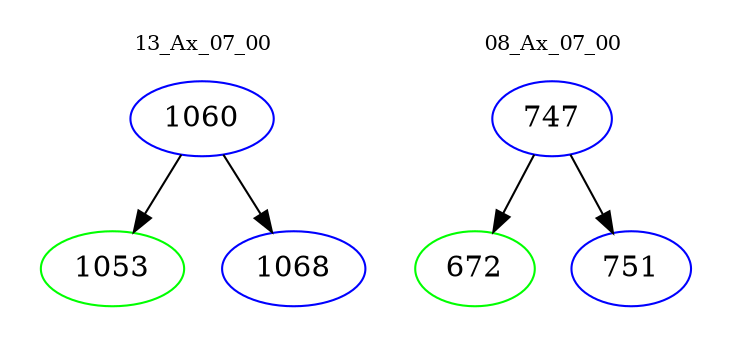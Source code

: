digraph{
subgraph cluster_0 {
color = white
label = "13_Ax_07_00";
fontsize=10;
T0_1060 [label="1060", color="blue"]
T0_1060 -> T0_1053 [color="black"]
T0_1053 [label="1053", color="green"]
T0_1060 -> T0_1068 [color="black"]
T0_1068 [label="1068", color="blue"]
}
subgraph cluster_1 {
color = white
label = "08_Ax_07_00";
fontsize=10;
T1_747 [label="747", color="blue"]
T1_747 -> T1_672 [color="black"]
T1_672 [label="672", color="green"]
T1_747 -> T1_751 [color="black"]
T1_751 [label="751", color="blue"]
}
}
